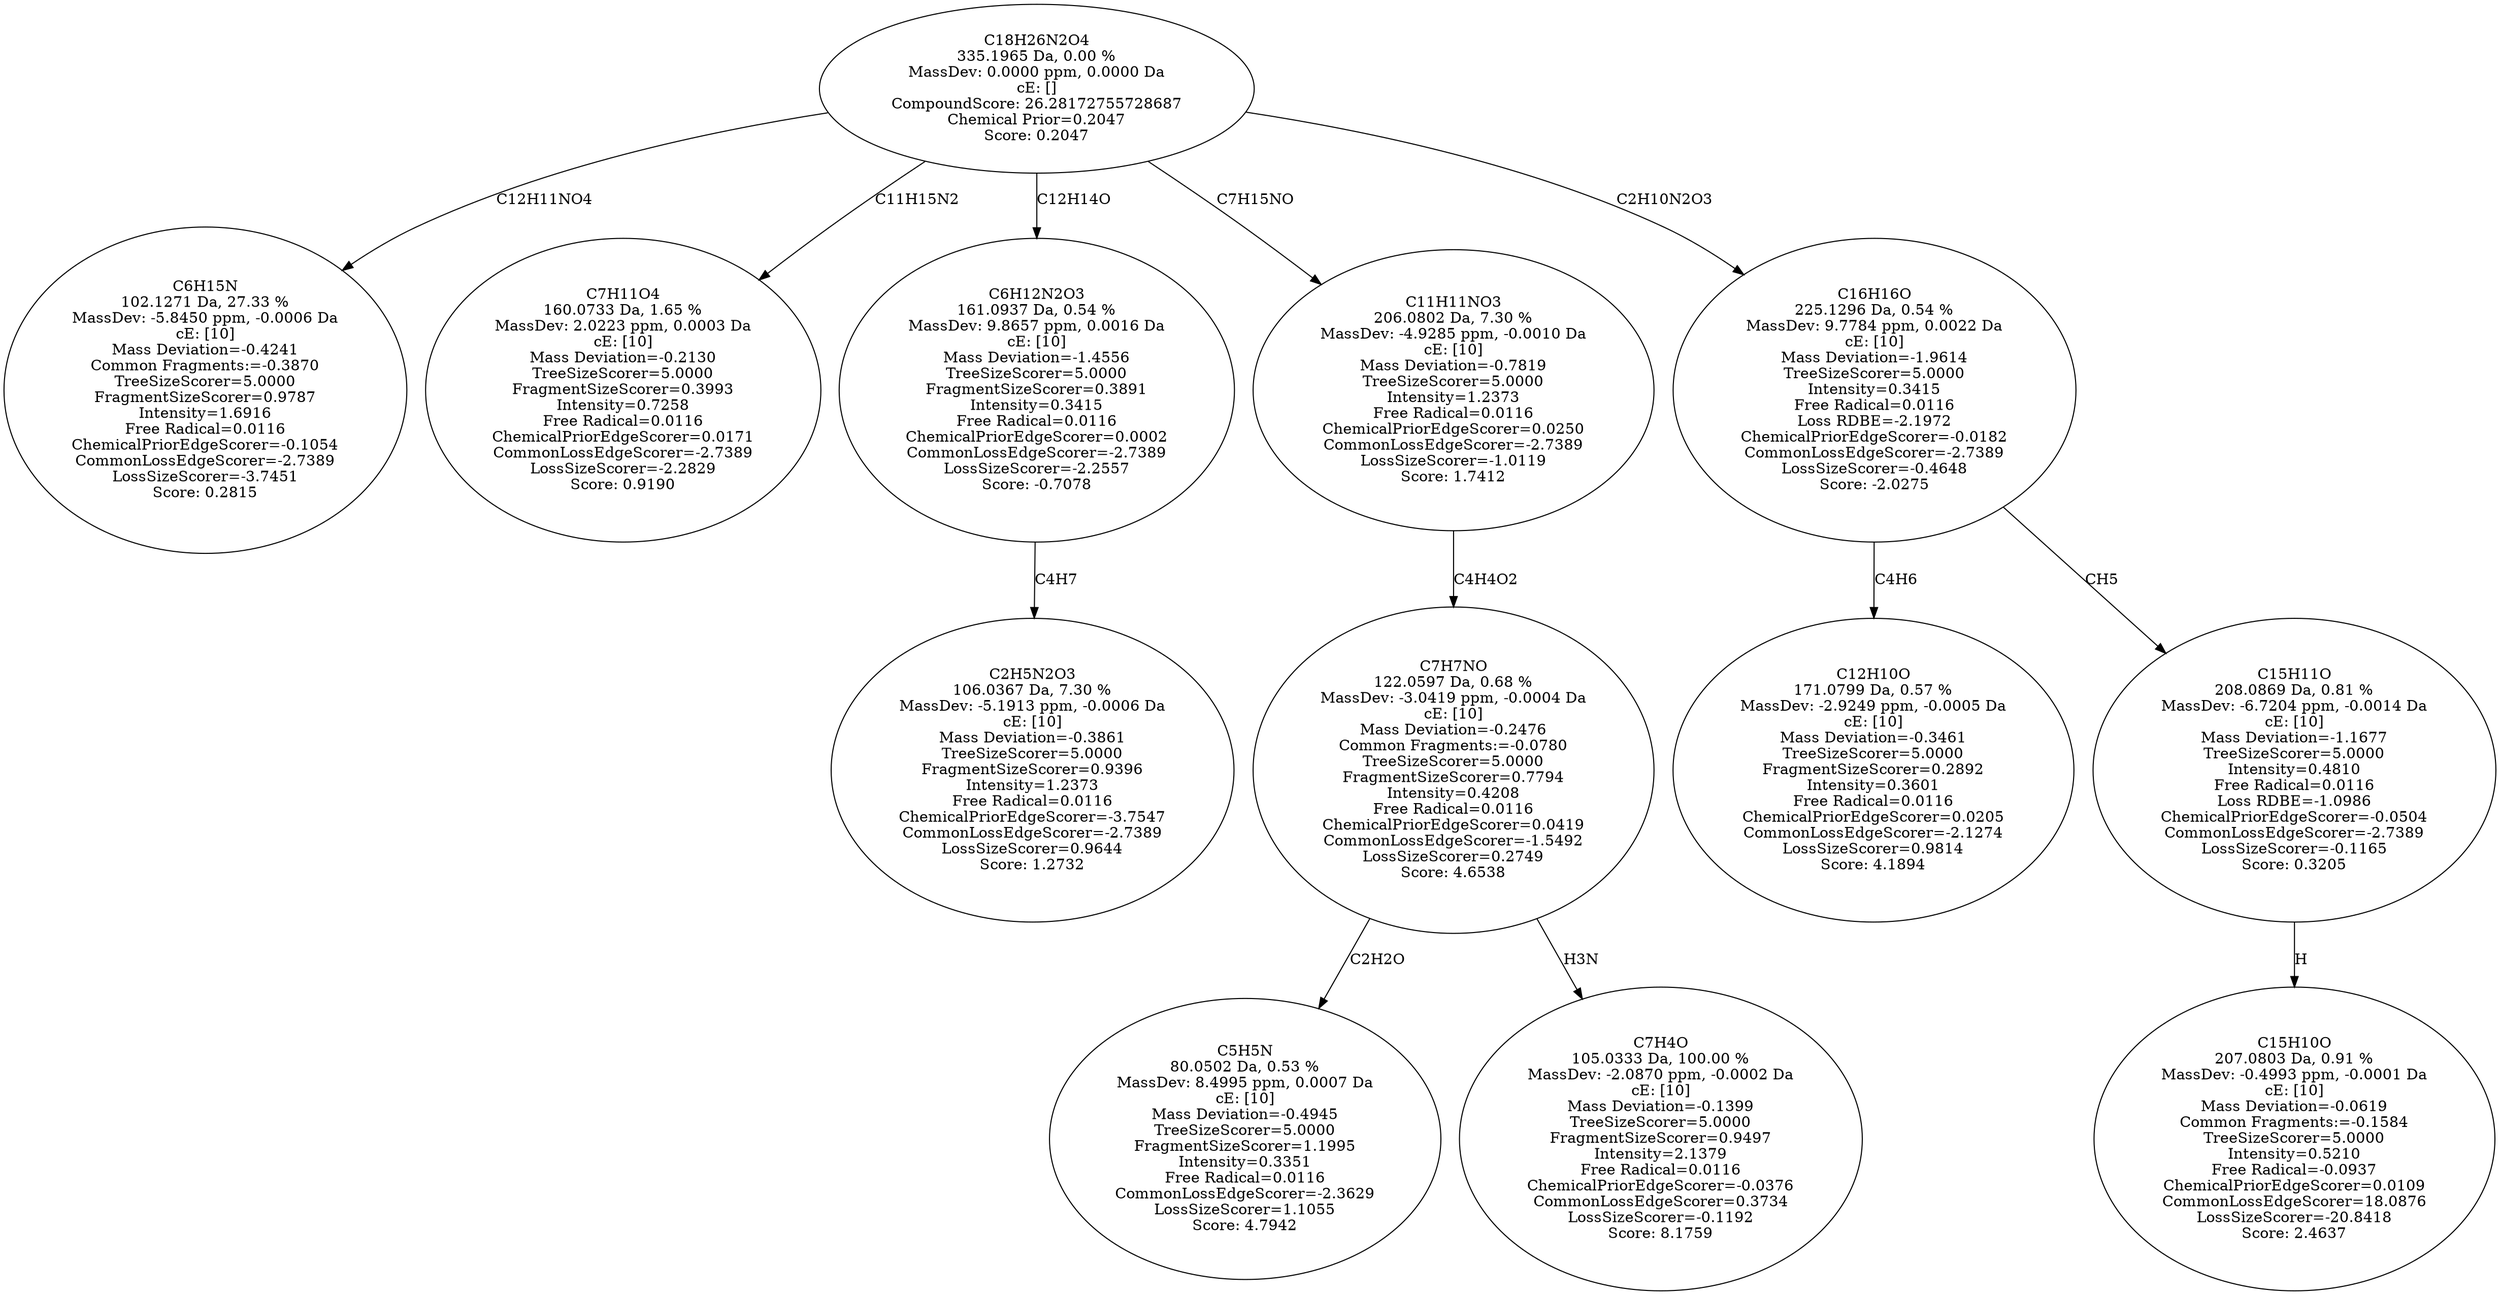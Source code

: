 strict digraph {
v1 [label="C6H15N\n102.1271 Da, 27.33 %\nMassDev: -5.8450 ppm, -0.0006 Da\ncE: [10]\nMass Deviation=-0.4241\nCommon Fragments:=-0.3870\nTreeSizeScorer=5.0000\nFragmentSizeScorer=0.9787\nIntensity=1.6916\nFree Radical=0.0116\nChemicalPriorEdgeScorer=-0.1054\nCommonLossEdgeScorer=-2.7389\nLossSizeScorer=-3.7451\nScore: 0.2815"];
v2 [label="C7H11O4\n160.0733 Da, 1.65 %\nMassDev: 2.0223 ppm, 0.0003 Da\ncE: [10]\nMass Deviation=-0.2130\nTreeSizeScorer=5.0000\nFragmentSizeScorer=0.3993\nIntensity=0.7258\nFree Radical=0.0116\nChemicalPriorEdgeScorer=0.0171\nCommonLossEdgeScorer=-2.7389\nLossSizeScorer=-2.2829\nScore: 0.9190"];
v3 [label="C2H5N2O3\n106.0367 Da, 7.30 %\nMassDev: -5.1913 ppm, -0.0006 Da\ncE: [10]\nMass Deviation=-0.3861\nTreeSizeScorer=5.0000\nFragmentSizeScorer=0.9396\nIntensity=1.2373\nFree Radical=0.0116\nChemicalPriorEdgeScorer=-3.7547\nCommonLossEdgeScorer=-2.7389\nLossSizeScorer=0.9644\nScore: 1.2732"];
v4 [label="C6H12N2O3\n161.0937 Da, 0.54 %\nMassDev: 9.8657 ppm, 0.0016 Da\ncE: [10]\nMass Deviation=-1.4556\nTreeSizeScorer=5.0000\nFragmentSizeScorer=0.3891\nIntensity=0.3415\nFree Radical=0.0116\nChemicalPriorEdgeScorer=0.0002\nCommonLossEdgeScorer=-2.7389\nLossSizeScorer=-2.2557\nScore: -0.7078"];
v5 [label="C5H5N\n80.0502 Da, 0.53 %\nMassDev: 8.4995 ppm, 0.0007 Da\ncE: [10]\nMass Deviation=-0.4945\nTreeSizeScorer=5.0000\nFragmentSizeScorer=1.1995\nIntensity=0.3351\nFree Radical=0.0116\nCommonLossEdgeScorer=-2.3629\nLossSizeScorer=1.1055\nScore: 4.7942"];
v6 [label="C7H4O\n105.0333 Da, 100.00 %\nMassDev: -2.0870 ppm, -0.0002 Da\ncE: [10]\nMass Deviation=-0.1399\nTreeSizeScorer=5.0000\nFragmentSizeScorer=0.9497\nIntensity=2.1379\nFree Radical=0.0116\nChemicalPriorEdgeScorer=-0.0376\nCommonLossEdgeScorer=0.3734\nLossSizeScorer=-0.1192\nScore: 8.1759"];
v7 [label="C7H7NO\n122.0597 Da, 0.68 %\nMassDev: -3.0419 ppm, -0.0004 Da\ncE: [10]\nMass Deviation=-0.2476\nCommon Fragments:=-0.0780\nTreeSizeScorer=5.0000\nFragmentSizeScorer=0.7794\nIntensity=0.4208\nFree Radical=0.0116\nChemicalPriorEdgeScorer=0.0419\nCommonLossEdgeScorer=-1.5492\nLossSizeScorer=0.2749\nScore: 4.6538"];
v8 [label="C11H11NO3\n206.0802 Da, 7.30 %\nMassDev: -4.9285 ppm, -0.0010 Da\ncE: [10]\nMass Deviation=-0.7819\nTreeSizeScorer=5.0000\nIntensity=1.2373\nFree Radical=0.0116\nChemicalPriorEdgeScorer=0.0250\nCommonLossEdgeScorer=-2.7389\nLossSizeScorer=-1.0119\nScore: 1.7412"];
v9 [label="C12H10O\n171.0799 Da, 0.57 %\nMassDev: -2.9249 ppm, -0.0005 Da\ncE: [10]\nMass Deviation=-0.3461\nTreeSizeScorer=5.0000\nFragmentSizeScorer=0.2892\nIntensity=0.3601\nFree Radical=0.0116\nChemicalPriorEdgeScorer=0.0205\nCommonLossEdgeScorer=-2.1274\nLossSizeScorer=0.9814\nScore: 4.1894"];
v10 [label="C15H10O\n207.0803 Da, 0.91 %\nMassDev: -0.4993 ppm, -0.0001 Da\ncE: [10]\nMass Deviation=-0.0619\nCommon Fragments:=-0.1584\nTreeSizeScorer=5.0000\nIntensity=0.5210\nFree Radical=-0.0937\nChemicalPriorEdgeScorer=0.0109\nCommonLossEdgeScorer=18.0876\nLossSizeScorer=-20.8418\nScore: 2.4637"];
v11 [label="C15H11O\n208.0869 Da, 0.81 %\nMassDev: -6.7204 ppm, -0.0014 Da\ncE: [10]\nMass Deviation=-1.1677\nTreeSizeScorer=5.0000\nIntensity=0.4810\nFree Radical=0.0116\nLoss RDBE=-1.0986\nChemicalPriorEdgeScorer=-0.0504\nCommonLossEdgeScorer=-2.7389\nLossSizeScorer=-0.1165\nScore: 0.3205"];
v12 [label="C16H16O\n225.1296 Da, 0.54 %\nMassDev: 9.7784 ppm, 0.0022 Da\ncE: [10]\nMass Deviation=-1.9614\nTreeSizeScorer=5.0000\nIntensity=0.3415\nFree Radical=0.0116\nLoss RDBE=-2.1972\nChemicalPriorEdgeScorer=-0.0182\nCommonLossEdgeScorer=-2.7389\nLossSizeScorer=-0.4648\nScore: -2.0275"];
v13 [label="C18H26N2O4\n335.1965 Da, 0.00 %\nMassDev: 0.0000 ppm, 0.0000 Da\ncE: []\nCompoundScore: 26.28172755728687\nChemical Prior=0.2047\nScore: 0.2047"];
v13 -> v1 [label="C12H11NO4"];
v13 -> v2 [label="C11H15N2"];
v4 -> v3 [label="C4H7"];
v13 -> v4 [label="C12H14O"];
v7 -> v5 [label="C2H2O"];
v7 -> v6 [label="H3N"];
v8 -> v7 [label="C4H4O2"];
v13 -> v8 [label="C7H15NO"];
v12 -> v9 [label="C4H6"];
v11 -> v10 [label="H"];
v12 -> v11 [label="CH5"];
v13 -> v12 [label="C2H10N2O3"];
}